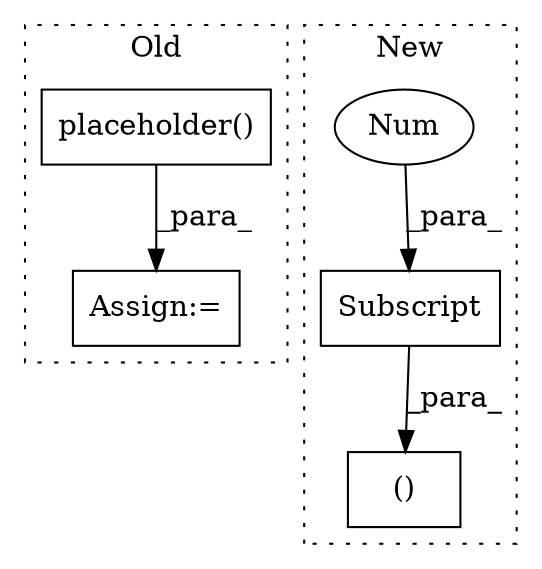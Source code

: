 digraph G {
subgraph cluster0 {
1 [label="placeholder()" a="75" s="10370,10395" l="15,42" shape="box"];
5 [label="Assign:=" a="68" s="10367" l="3" shape="box"];
label = "Old";
style="dotted";
}
subgraph cluster1 {
2 [label="()" a="54" s="10090" l="17" shape="box"];
3 [label="Subscript" a="63" s="10074,0" l="16,0" shape="box"];
4 [label="Num" a="76" s="10088" l="1" shape="ellipse"];
label = "New";
style="dotted";
}
1 -> 5 [label="_para_"];
3 -> 2 [label="_para_"];
4 -> 3 [label="_para_"];
}